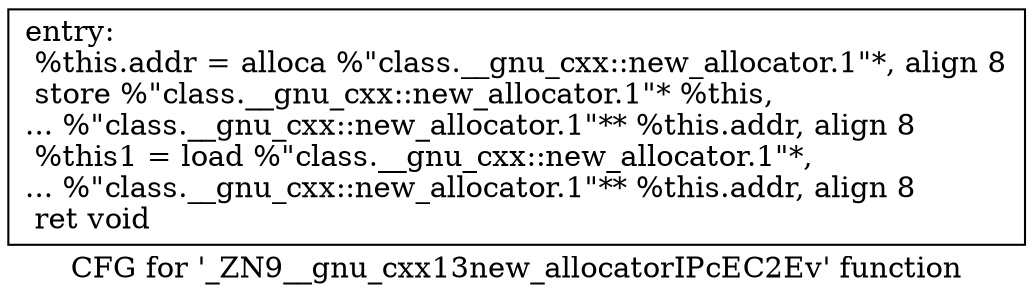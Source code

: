 digraph "CFG for '_ZN9__gnu_cxx13new_allocatorIPcEC2Ev' function" {
	label="CFG for '_ZN9__gnu_cxx13new_allocatorIPcEC2Ev' function";

	Node0x6b7c190 [shape=record,label="{entry:\l  %this.addr = alloca %\"class.__gnu_cxx::new_allocator.1\"*, align 8\l  store %\"class.__gnu_cxx::new_allocator.1\"* %this,\l... %\"class.__gnu_cxx::new_allocator.1\"** %this.addr, align 8\l  %this1 = load %\"class.__gnu_cxx::new_allocator.1\"*,\l... %\"class.__gnu_cxx::new_allocator.1\"** %this.addr, align 8\l  ret void\l}"];
}
